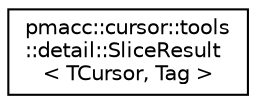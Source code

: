 digraph "Graphical Class Hierarchy"
{
 // LATEX_PDF_SIZE
  edge [fontname="Helvetica",fontsize="10",labelfontname="Helvetica",labelfontsize="10"];
  node [fontname="Helvetica",fontsize="10",shape=record];
  rankdir="LR";
  Node0 [label="pmacc::cursor::tools\l::detail::SliceResult\l\< TCursor, Tag \>",height=0.2,width=0.4,color="black", fillcolor="white", style="filled",URL="$structpmacc_1_1cursor_1_1tools_1_1detail_1_1_slice_result.html",tooltip=" "];
}
